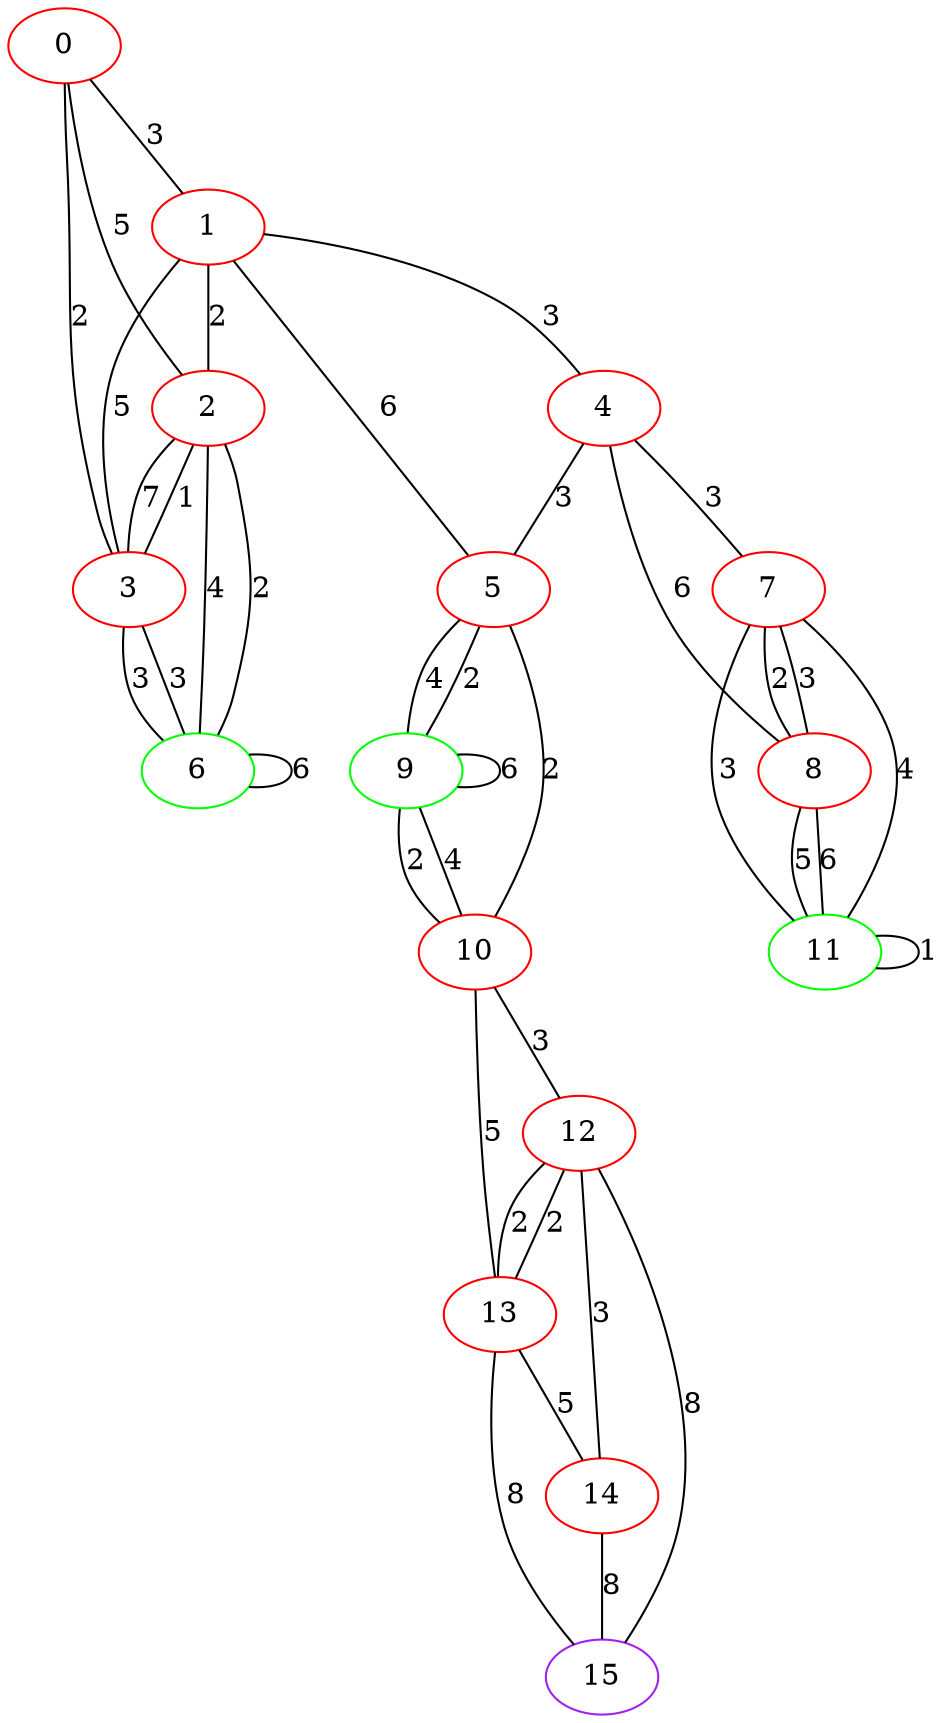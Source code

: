 graph "" {
0 [color=red, weight=1];
1 [color=red, weight=1];
2 [color=red, weight=1];
3 [color=red, weight=1];
4 [color=red, weight=1];
5 [color=red, weight=1];
6 [color=green, weight=2];
7 [color=red, weight=1];
8 [color=red, weight=1];
9 [color=green, weight=2];
10 [color=red, weight=1];
11 [color=green, weight=2];
12 [color=red, weight=1];
13 [color=red, weight=1];
14 [color=red, weight=1];
15 [color=purple, weight=4];
0 -- 1  [key=0, label=3];
0 -- 2  [key=0, label=5];
0 -- 3  [key=0, label=2];
1 -- 2  [key=0, label=2];
1 -- 3  [key=0, label=5];
1 -- 4  [key=0, label=3];
1 -- 5  [key=0, label=6];
2 -- 3  [key=0, label=7];
2 -- 3  [key=1, label=1];
2 -- 6  [key=0, label=4];
2 -- 6  [key=1, label=2];
3 -- 6  [key=0, label=3];
3 -- 6  [key=1, label=3];
4 -- 8  [key=0, label=6];
4 -- 5  [key=0, label=3];
4 -- 7  [key=0, label=3];
5 -- 10  [key=0, label=2];
5 -- 9  [key=0, label=2];
5 -- 9  [key=1, label=4];
6 -- 6  [key=0, label=6];
7 -- 8  [key=0, label=2];
7 -- 8  [key=1, label=3];
7 -- 11  [key=0, label=3];
7 -- 11  [key=1, label=4];
8 -- 11  [key=0, label=5];
8 -- 11  [key=1, label=6];
9 -- 9  [key=0, label=6];
9 -- 10  [key=0, label=4];
9 -- 10  [key=1, label=2];
10 -- 12  [key=0, label=3];
10 -- 13  [key=0, label=5];
11 -- 11  [key=0, label=1];
12 -- 13  [key=0, label=2];
12 -- 13  [key=1, label=2];
12 -- 14  [key=0, label=3];
12 -- 15  [key=0, label=8];
13 -- 14  [key=0, label=5];
13 -- 15  [key=0, label=8];
14 -- 15  [key=0, label=8];
}
